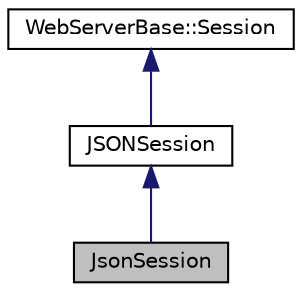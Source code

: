 digraph "JsonSession"
{
 // LATEX_PDF_SIZE
  edge [fontname="Helvetica",fontsize="10",labelfontname="Helvetica",labelfontsize="10"];
  node [fontname="Helvetica",fontsize="10",shape=record];
  Node1 [label="JsonSession",height=0.2,width=0.4,color="black", fillcolor="grey75", style="filled", fontcolor="black",tooltip=" "];
  Node2 -> Node1 [dir="back",color="midnightblue",fontsize="10",style="solid",fontname="Helvetica"];
  Node2 [label="JSONSession",height=0.2,width=0.4,color="black", fillcolor="white", style="filled",URL="$classJSONSession.html",tooltip=" "];
  Node3 -> Node2 [dir="back",color="midnightblue",fontsize="10",style="solid",fontname="Helvetica"];
  Node3 [label="WebServerBase::Session",height=0.2,width=0.4,color="black", fillcolor="white", style="filled",URL="$classWebServerBase_1_1Session.html",tooltip=" "];
}
